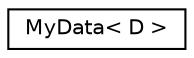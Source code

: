 digraph "Graphical Class Hierarchy"
{
  edge [fontname="Helvetica",fontsize="10",labelfontname="Helvetica",labelfontsize="10"];
  node [fontname="Helvetica",fontsize="10",shape=record];
  rankdir="LR";
  Node1 [label="MyData\< D \>",height=0.2,width=0.4,color="black", fillcolor="white", style="filled",URL="$class_my_data.html",tooltip="Biblioteca de la clase MyData que contiene un dato nuevo. "];
}
